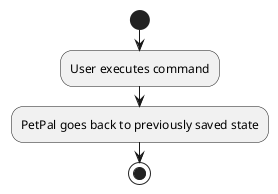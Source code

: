 @startuml
start
:User executes command;

:PetPal goes back to previously saved state;

stop
@enduml
